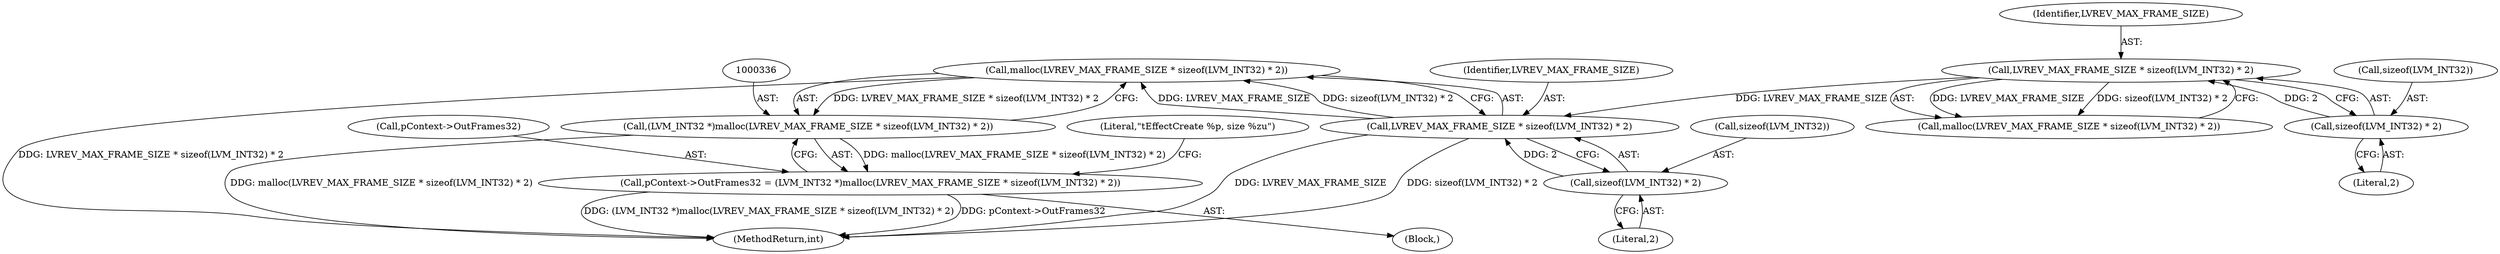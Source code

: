 digraph "0_Android_aeea52da00d210587fb3ed895de3d5f2e0264c88_5@API" {
"1000337" [label="(Call,malloc(LVREV_MAX_FRAME_SIZE * sizeof(LVM_INT32) * 2))"];
"1000338" [label="(Call,LVREV_MAX_FRAME_SIZE * sizeof(LVM_INT32) * 2)"];
"1000325" [label="(Call,LVREV_MAX_FRAME_SIZE * sizeof(LVM_INT32) * 2)"];
"1000327" [label="(Call,sizeof(LVM_INT32) * 2)"];
"1000340" [label="(Call,sizeof(LVM_INT32) * 2)"];
"1000335" [label="(Call,(LVM_INT32 *)malloc(LVREV_MAX_FRAME_SIZE * sizeof(LVM_INT32) * 2))"];
"1000331" [label="(Call,pContext->OutFrames32 = (LVM_INT32 *)malloc(LVREV_MAX_FRAME_SIZE * sizeof(LVM_INT32) * 2))"];
"1000327" [label="(Call,sizeof(LVM_INT32) * 2)"];
"1000343" [label="(Literal,2)"];
"1000345" [label="(Literal,\"\tEffectCreate %p, size %zu\")"];
"1000335" [label="(Call,(LVM_INT32 *)malloc(LVREV_MAX_FRAME_SIZE * sizeof(LVM_INT32) * 2))"];
"1000337" [label="(Call,malloc(LVREV_MAX_FRAME_SIZE * sizeof(LVM_INT32) * 2))"];
"1000325" [label="(Call,LVREV_MAX_FRAME_SIZE * sizeof(LVM_INT32) * 2)"];
"1000324" [label="(Call,malloc(LVREV_MAX_FRAME_SIZE * sizeof(LVM_INT32) * 2))"];
"1000328" [label="(Call,sizeof(LVM_INT32))"];
"1000340" [label="(Call,sizeof(LVM_INT32) * 2)"];
"1000331" [label="(Call,pContext->OutFrames32 = (LVM_INT32 *)malloc(LVREV_MAX_FRAME_SIZE * sizeof(LVM_INT32) * 2))"];
"1000353" [label="(MethodReturn,int)"];
"1000339" [label="(Identifier,LVREV_MAX_FRAME_SIZE)"];
"1000341" [label="(Call,sizeof(LVM_INT32))"];
"1000330" [label="(Literal,2)"];
"1000106" [label="(Block,)"];
"1000326" [label="(Identifier,LVREV_MAX_FRAME_SIZE)"];
"1000332" [label="(Call,pContext->OutFrames32)"];
"1000338" [label="(Call,LVREV_MAX_FRAME_SIZE * sizeof(LVM_INT32) * 2)"];
"1000337" -> "1000335"  [label="AST: "];
"1000337" -> "1000338"  [label="CFG: "];
"1000338" -> "1000337"  [label="AST: "];
"1000335" -> "1000337"  [label="CFG: "];
"1000337" -> "1000353"  [label="DDG: LVREV_MAX_FRAME_SIZE * sizeof(LVM_INT32) * 2"];
"1000337" -> "1000335"  [label="DDG: LVREV_MAX_FRAME_SIZE * sizeof(LVM_INT32) * 2"];
"1000338" -> "1000337"  [label="DDG: LVREV_MAX_FRAME_SIZE"];
"1000338" -> "1000337"  [label="DDG: sizeof(LVM_INT32) * 2"];
"1000338" -> "1000340"  [label="CFG: "];
"1000339" -> "1000338"  [label="AST: "];
"1000340" -> "1000338"  [label="AST: "];
"1000338" -> "1000353"  [label="DDG: LVREV_MAX_FRAME_SIZE"];
"1000338" -> "1000353"  [label="DDG: sizeof(LVM_INT32) * 2"];
"1000325" -> "1000338"  [label="DDG: LVREV_MAX_FRAME_SIZE"];
"1000340" -> "1000338"  [label="DDG: 2"];
"1000325" -> "1000324"  [label="AST: "];
"1000325" -> "1000327"  [label="CFG: "];
"1000326" -> "1000325"  [label="AST: "];
"1000327" -> "1000325"  [label="AST: "];
"1000324" -> "1000325"  [label="CFG: "];
"1000325" -> "1000324"  [label="DDG: LVREV_MAX_FRAME_SIZE"];
"1000325" -> "1000324"  [label="DDG: sizeof(LVM_INT32) * 2"];
"1000327" -> "1000325"  [label="DDG: 2"];
"1000327" -> "1000330"  [label="CFG: "];
"1000328" -> "1000327"  [label="AST: "];
"1000330" -> "1000327"  [label="AST: "];
"1000340" -> "1000343"  [label="CFG: "];
"1000341" -> "1000340"  [label="AST: "];
"1000343" -> "1000340"  [label="AST: "];
"1000335" -> "1000331"  [label="AST: "];
"1000336" -> "1000335"  [label="AST: "];
"1000331" -> "1000335"  [label="CFG: "];
"1000335" -> "1000353"  [label="DDG: malloc(LVREV_MAX_FRAME_SIZE * sizeof(LVM_INT32) * 2)"];
"1000335" -> "1000331"  [label="DDG: malloc(LVREV_MAX_FRAME_SIZE * sizeof(LVM_INT32) * 2)"];
"1000331" -> "1000106"  [label="AST: "];
"1000332" -> "1000331"  [label="AST: "];
"1000345" -> "1000331"  [label="CFG: "];
"1000331" -> "1000353"  [label="DDG: pContext->OutFrames32"];
"1000331" -> "1000353"  [label="DDG: (LVM_INT32 *)malloc(LVREV_MAX_FRAME_SIZE * sizeof(LVM_INT32) * 2)"];
}

